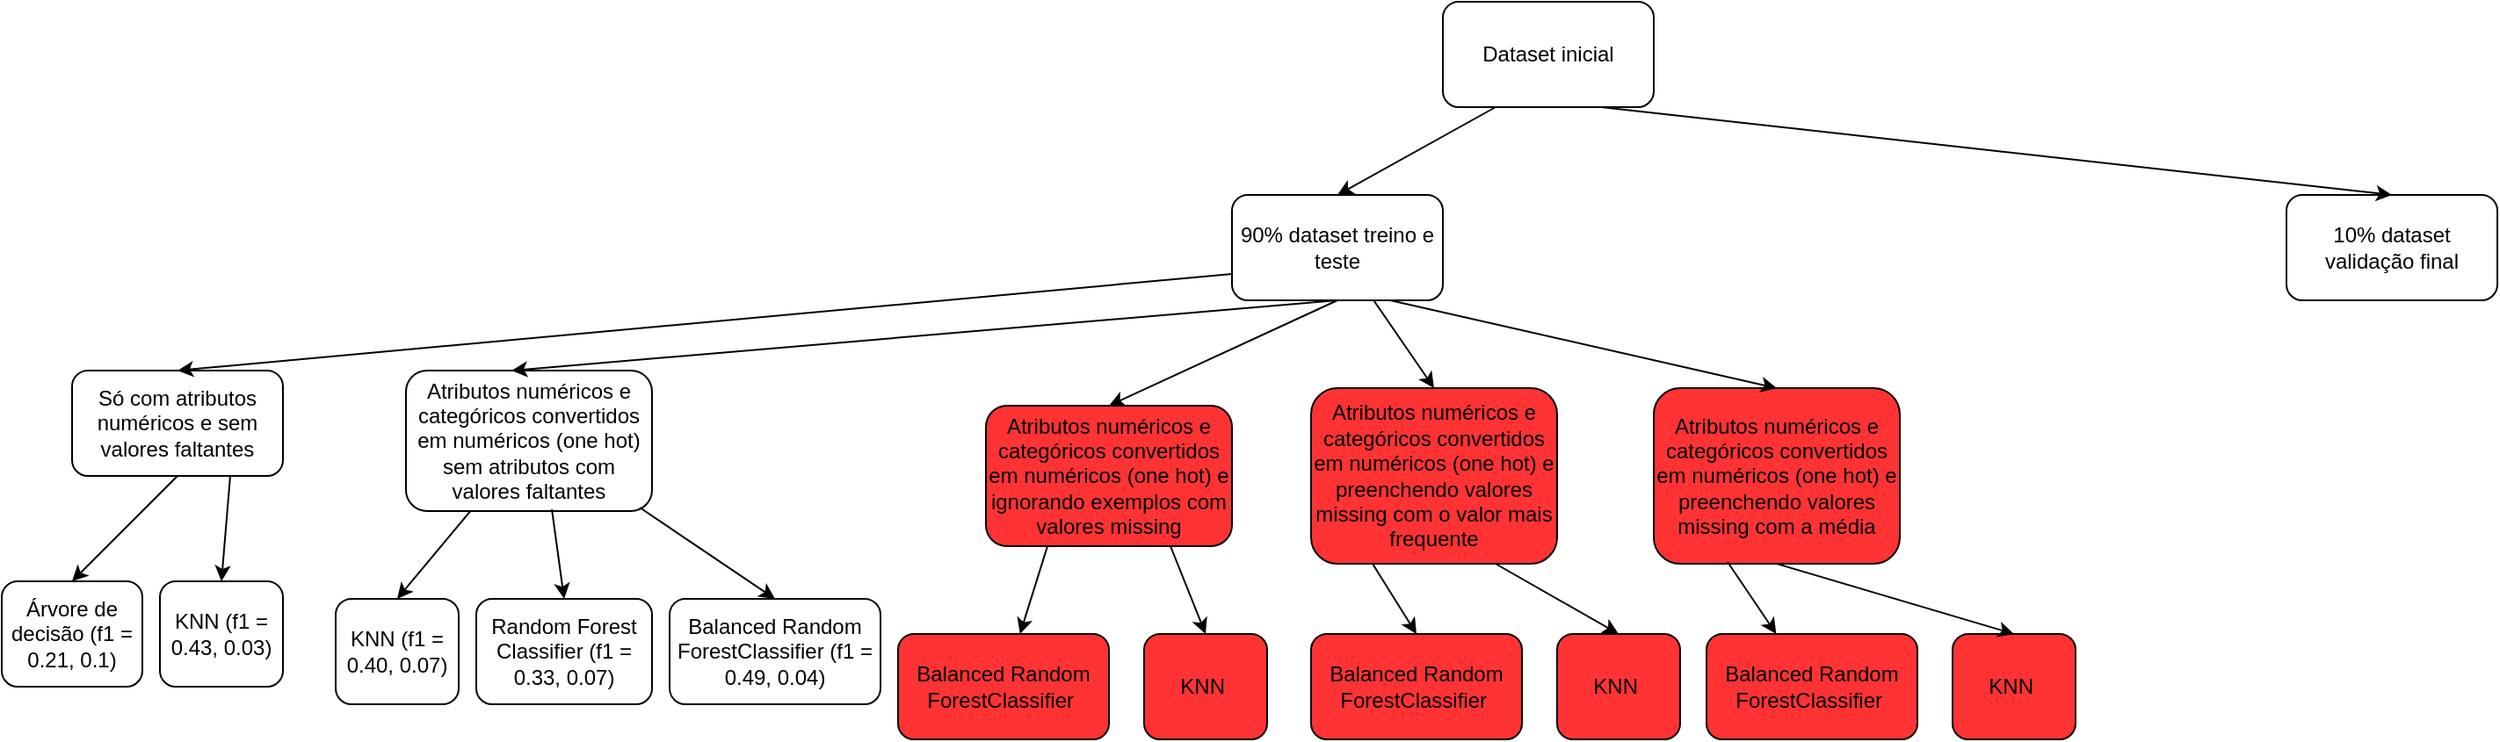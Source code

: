 <mxfile version="13.6.2" type="device"><diagram id="UtAx6i3h8-xXlRJj1PEW" name="Page-1"><mxGraphModel dx="2132" dy="740" grid="1" gridSize="10" guides="1" tooltips="1" connect="1" arrows="1" fold="1" page="1" pageScale="1" pageWidth="850" pageHeight="1100" math="0" shadow="0"><root><mxCell id="0"/><mxCell id="1" parent="0"/><mxCell id="U6_1BPALAylQ5NsY7NLk-1" value="Dataset inicial" style="rounded=1;whiteSpace=wrap;html=1;" vertex="1" parent="1"><mxGeometry x="330" y="50" width="120" height="60" as="geometry"/></mxCell><mxCell id="U6_1BPALAylQ5NsY7NLk-2" value="10% dataset validação final" style="rounded=1;whiteSpace=wrap;html=1;" vertex="1" parent="1"><mxGeometry x="810" y="160" width="120" height="60" as="geometry"/></mxCell><mxCell id="U6_1BPALAylQ5NsY7NLk-3" value="90% dataset treino e teste" style="rounded=1;whiteSpace=wrap;html=1;" vertex="1" parent="1"><mxGeometry x="210" y="160" width="120" height="60" as="geometry"/></mxCell><mxCell id="U6_1BPALAylQ5NsY7NLk-4" value="" style="endArrow=classic;html=1;exitX=0.25;exitY=1;exitDx=0;exitDy=0;entryX=0.5;entryY=0;entryDx=0;entryDy=0;" edge="1" parent="1" source="U6_1BPALAylQ5NsY7NLk-1" target="U6_1BPALAylQ5NsY7NLk-3"><mxGeometry width="50" height="50" relative="1" as="geometry"><mxPoint x="310" y="310" as="sourcePoint"/><mxPoint x="360" y="260" as="targetPoint"/></mxGeometry></mxCell><mxCell id="U6_1BPALAylQ5NsY7NLk-5" value="" style="endArrow=classic;html=1;exitX=0.75;exitY=1;exitDx=0;exitDy=0;entryX=0.5;entryY=0;entryDx=0;entryDy=0;" edge="1" parent="1" source="U6_1BPALAylQ5NsY7NLk-1" target="U6_1BPALAylQ5NsY7NLk-2"><mxGeometry width="50" height="50" relative="1" as="geometry"><mxPoint x="420" y="350" as="sourcePoint"/><mxPoint x="470" y="300" as="targetPoint"/></mxGeometry></mxCell><mxCell id="U6_1BPALAylQ5NsY7NLk-6" value="Árvore de decisão (f1 = 0.21, 0.1)" style="rounded=1;whiteSpace=wrap;html=1;" vertex="1" parent="1"><mxGeometry x="-490" y="380" width="80" height="60" as="geometry"/></mxCell><mxCell id="U6_1BPALAylQ5NsY7NLk-7" value="Só com atributos numéricos e sem valores faltantes" style="rounded=1;whiteSpace=wrap;html=1;" vertex="1" parent="1"><mxGeometry x="-450" y="260" width="120" height="60" as="geometry"/></mxCell><mxCell id="U6_1BPALAylQ5NsY7NLk-8" value="" style="endArrow=classic;html=1;exitX=0;exitY=0.75;exitDx=0;exitDy=0;entryX=0.5;entryY=0;entryDx=0;entryDy=0;" edge="1" parent="1" source="U6_1BPALAylQ5NsY7NLk-3" target="U6_1BPALAylQ5NsY7NLk-7"><mxGeometry width="50" height="50" relative="1" as="geometry"><mxPoint y="250" as="sourcePoint"/><mxPoint x="50" y="200" as="targetPoint"/></mxGeometry></mxCell><mxCell id="U6_1BPALAylQ5NsY7NLk-9" value="" style="endArrow=classic;html=1;exitX=0.5;exitY=1;exitDx=0;exitDy=0;entryX=0.5;entryY=0;entryDx=0;entryDy=0;" edge="1" parent="1" source="U6_1BPALAylQ5NsY7NLk-7" target="U6_1BPALAylQ5NsY7NLk-6"><mxGeometry width="50" height="50" relative="1" as="geometry"><mxPoint x="-220" y="580" as="sourcePoint"/><mxPoint x="-180" y="340" as="targetPoint"/></mxGeometry></mxCell><mxCell id="U6_1BPALAylQ5NsY7NLk-10" value="KNN (f1 = 0.43, 0.03)" style="rounded=1;whiteSpace=wrap;html=1;" vertex="1" parent="1"><mxGeometry x="-400" y="380" width="70" height="60" as="geometry"/></mxCell><mxCell id="U6_1BPALAylQ5NsY7NLk-11" value="" style="endArrow=classic;html=1;exitX=0.75;exitY=1;exitDx=0;exitDy=0;entryX=0.5;entryY=0;entryDx=0;entryDy=0;" edge="1" parent="1" source="U6_1BPALAylQ5NsY7NLk-7" target="U6_1BPALAylQ5NsY7NLk-10"><mxGeometry width="50" height="50" relative="1" as="geometry"><mxPoint x="-30" y="370" as="sourcePoint"/><mxPoint x="20" y="320" as="targetPoint"/></mxGeometry></mxCell><mxCell id="U6_1BPALAylQ5NsY7NLk-12" value="Atributos numéricos e categóricos convertidos em numéricos (one hot) sem atributos com valores faltantes" style="rounded=1;whiteSpace=wrap;html=1;" vertex="1" parent="1"><mxGeometry x="-260" y="260" width="140" height="80" as="geometry"/></mxCell><mxCell id="U6_1BPALAylQ5NsY7NLk-13" value="" style="endArrow=classic;html=1;exitX=0.5;exitY=1;exitDx=0;exitDy=0;entryX=0.429;entryY=0;entryDx=0;entryDy=0;entryPerimeter=0;" edge="1" parent="1" source="U6_1BPALAylQ5NsY7NLk-3" target="U6_1BPALAylQ5NsY7NLk-12"><mxGeometry width="50" height="50" relative="1" as="geometry"><mxPoint x="350" y="460" as="sourcePoint"/><mxPoint x="300" y="260" as="targetPoint"/></mxGeometry></mxCell><mxCell id="U6_1BPALAylQ5NsY7NLk-14" value="KNN (f1 = 0.40, 0.07)" style="rounded=1;whiteSpace=wrap;html=1;" vertex="1" parent="1"><mxGeometry x="-300" y="390" width="70" height="60" as="geometry"/></mxCell><mxCell id="U6_1BPALAylQ5NsY7NLk-15" value="Random Forest Classifier (f1 = 0.33, 0.07)" style="rounded=1;whiteSpace=wrap;html=1;" vertex="1" parent="1"><mxGeometry x="-220" y="390" width="100" height="60" as="geometry"/></mxCell><mxCell id="U6_1BPALAylQ5NsY7NLk-16" value="" style="endArrow=classic;html=1;entryX=0.5;entryY=0;entryDx=0;entryDy=0;" edge="1" parent="1" source="U6_1BPALAylQ5NsY7NLk-12" target="U6_1BPALAylQ5NsY7NLk-14"><mxGeometry width="50" height="50" relative="1" as="geometry"><mxPoint x="-90" y="610" as="sourcePoint"/><mxPoint x="-90" y="430" as="targetPoint"/></mxGeometry></mxCell><mxCell id="U6_1BPALAylQ5NsY7NLk-17" value="" style="endArrow=classic;html=1;exitX=0.593;exitY=0.988;exitDx=0;exitDy=0;exitPerimeter=0;entryX=0.5;entryY=0;entryDx=0;entryDy=0;" edge="1" parent="1" source="U6_1BPALAylQ5NsY7NLk-12" target="U6_1BPALAylQ5NsY7NLk-15"><mxGeometry width="50" height="50" relative="1" as="geometry"><mxPoint x="70" y="570" as="sourcePoint"/><mxPoint x="120" y="520" as="targetPoint"/></mxGeometry></mxCell><mxCell id="U6_1BPALAylQ5NsY7NLk-20" value="Balanced Random ForestClassifier (f1 = 0.49, 0.04)" style="rounded=1;whiteSpace=wrap;html=1;" vertex="1" parent="1"><mxGeometry x="-110" y="390" width="120" height="60" as="geometry"/></mxCell><mxCell id="U6_1BPALAylQ5NsY7NLk-21" value="" style="endArrow=classic;html=1;entryX=0.5;entryY=0;entryDx=0;entryDy=0;exitX=0.95;exitY=0.975;exitDx=0;exitDy=0;exitPerimeter=0;" edge="1" parent="1" source="U6_1BPALAylQ5NsY7NLk-12" target="U6_1BPALAylQ5NsY7NLk-20"><mxGeometry width="50" height="50" relative="1" as="geometry"><mxPoint y="330" as="sourcePoint"/><mxPoint x="-50" y="390" as="targetPoint"/></mxGeometry></mxCell><mxCell id="U6_1BPALAylQ5NsY7NLk-22" value="Atributos numéricos e categóricos convertidos em numéricos (one hot) e preenchendo valores missing com o valor mais frequente" style="rounded=1;whiteSpace=wrap;html=1;fillColor=#FF3333;" vertex="1" parent="1"><mxGeometry x="255" y="270" width="140" height="100" as="geometry"/></mxCell><mxCell id="U6_1BPALAylQ5NsY7NLk-23" value="Atributos numéricos e categóricos convertidos em numéricos (one hot) e ignorando exemplos com valores missing" style="rounded=1;whiteSpace=wrap;html=1;fillColor=#FF3333;" vertex="1" parent="1"><mxGeometry x="70" y="280" width="140" height="80" as="geometry"/></mxCell><mxCell id="U6_1BPALAylQ5NsY7NLk-24" value="Atributos numéricos e categóricos convertidos em numéricos (one hot) e preenchendo valores missing com a média" style="rounded=1;whiteSpace=wrap;html=1;fillColor=#FF3333;" vertex="1" parent="1"><mxGeometry x="450" y="270" width="140" height="100" as="geometry"/></mxCell><mxCell id="U6_1BPALAylQ5NsY7NLk-25" value="Balanced Random ForestClassifier&amp;nbsp;" style="rounded=1;whiteSpace=wrap;html=1;fillColor=#FF3333;" vertex="1" parent="1"><mxGeometry x="20" y="410" width="120" height="60" as="geometry"/></mxCell><mxCell id="U6_1BPALAylQ5NsY7NLk-26" value="KNN&amp;nbsp;" style="rounded=1;whiteSpace=wrap;html=1;fillColor=#FF3333;" vertex="1" parent="1"><mxGeometry x="160" y="410" width="70" height="60" as="geometry"/></mxCell><mxCell id="U6_1BPALAylQ5NsY7NLk-27" value="" style="endArrow=classic;html=1;exitX=0.25;exitY=1;exitDx=0;exitDy=0;" edge="1" parent="1" source="U6_1BPALAylQ5NsY7NLk-23" target="U6_1BPALAylQ5NsY7NLk-25"><mxGeometry width="50" height="50" relative="1" as="geometry"><mxPoint x="180" y="560" as="sourcePoint"/><mxPoint x="230" y="510" as="targetPoint"/></mxGeometry></mxCell><mxCell id="U6_1BPALAylQ5NsY7NLk-28" value="" style="endArrow=classic;html=1;exitX=0.75;exitY=1;exitDx=0;exitDy=0;entryX=0.5;entryY=0;entryDx=0;entryDy=0;" edge="1" parent="1" source="U6_1BPALAylQ5NsY7NLk-23" target="U6_1BPALAylQ5NsY7NLk-26"><mxGeometry width="50" height="50" relative="1" as="geometry"><mxPoint x="115" y="370" as="sourcePoint"/><mxPoint x="107.5" y="400" as="targetPoint"/></mxGeometry></mxCell><mxCell id="U6_1BPALAylQ5NsY7NLk-29" value="" style="endArrow=classic;html=1;exitX=0.5;exitY=1;exitDx=0;exitDy=0;entryX=0.5;entryY=0;entryDx=0;entryDy=0;" edge="1" parent="1" source="U6_1BPALAylQ5NsY7NLk-3" target="U6_1BPALAylQ5NsY7NLk-23"><mxGeometry width="50" height="50" relative="1" as="geometry"><mxPoint x="260" y="400" as="sourcePoint"/><mxPoint x="310" y="350" as="targetPoint"/></mxGeometry></mxCell><mxCell id="U6_1BPALAylQ5NsY7NLk-30" value="Balanced Random ForestClassifier&amp;nbsp;" style="rounded=1;whiteSpace=wrap;html=1;fillColor=#FF3333;" vertex="1" parent="1"><mxGeometry x="255" y="410" width="120" height="60" as="geometry"/></mxCell><mxCell id="U6_1BPALAylQ5NsY7NLk-31" value="KNN&amp;nbsp;" style="rounded=1;whiteSpace=wrap;html=1;fillColor=#FF3333;" vertex="1" parent="1"><mxGeometry x="395" y="410" width="70" height="60" as="geometry"/></mxCell><mxCell id="U6_1BPALAylQ5NsY7NLk-32" value="" style="endArrow=classic;html=1;exitX=0.25;exitY=1;exitDx=0;exitDy=0;entryX=0.5;entryY=0;entryDx=0;entryDy=0;" edge="1" parent="1" source="U6_1BPALAylQ5NsY7NLk-22" target="U6_1BPALAylQ5NsY7NLk-30"><mxGeometry width="50" height="50" relative="1" as="geometry"><mxPoint x="185" y="370" as="sourcePoint"/><mxPoint x="205" y="420" as="targetPoint"/></mxGeometry></mxCell><mxCell id="U6_1BPALAylQ5NsY7NLk-33" value="" style="endArrow=classic;html=1;exitX=0.75;exitY=1;exitDx=0;exitDy=0;entryX=0.5;entryY=0;entryDx=0;entryDy=0;" edge="1" parent="1" source="U6_1BPALAylQ5NsY7NLk-22" target="U6_1BPALAylQ5NsY7NLk-31"><mxGeometry width="50" height="50" relative="1" as="geometry"><mxPoint x="355" y="380" as="sourcePoint"/><mxPoint x="330" y="420" as="targetPoint"/></mxGeometry></mxCell><mxCell id="U6_1BPALAylQ5NsY7NLk-34" value="Balanced Random ForestClassifier&amp;nbsp;" style="rounded=1;whiteSpace=wrap;html=1;fillColor=#FF3333;" vertex="1" parent="1"><mxGeometry x="480" y="410" width="120" height="60" as="geometry"/></mxCell><mxCell id="U6_1BPALAylQ5NsY7NLk-35" value="KNN&amp;nbsp;" style="rounded=1;whiteSpace=wrap;html=1;fillColor=#FF3333;" vertex="1" parent="1"><mxGeometry x="620" y="410" width="70" height="60" as="geometry"/></mxCell><mxCell id="U6_1BPALAylQ5NsY7NLk-36" value="" style="endArrow=classic;html=1;exitX=0.3;exitY=0.99;exitDx=0;exitDy=0;exitPerimeter=0;" edge="1" parent="1" source="U6_1BPALAylQ5NsY7NLk-24" target="U6_1BPALAylQ5NsY7NLk-34"><mxGeometry width="50" height="50" relative="1" as="geometry"><mxPoint x="405" y="380" as="sourcePoint"/><mxPoint x="440" y="420" as="targetPoint"/></mxGeometry></mxCell><mxCell id="U6_1BPALAylQ5NsY7NLk-37" value="" style="endArrow=classic;html=1;entryX=0.5;entryY=0;entryDx=0;entryDy=0;exitX=0.5;exitY=1;exitDx=0;exitDy=0;" edge="1" parent="1" source="U6_1BPALAylQ5NsY7NLk-24" target="U6_1BPALAylQ5NsY7NLk-35"><mxGeometry width="50" height="50" relative="1" as="geometry"><mxPoint x="580" y="370" as="sourcePoint"/><mxPoint x="584.62" y="411" as="targetPoint"/></mxGeometry></mxCell><mxCell id="U6_1BPALAylQ5NsY7NLk-39" value="" style="endArrow=classic;html=1;exitX=0.75;exitY=1;exitDx=0;exitDy=0;entryX=0.5;entryY=0;entryDx=0;entryDy=0;" edge="1" parent="1" source="U6_1BPALAylQ5NsY7NLk-3" target="U6_1BPALAylQ5NsY7NLk-24"><mxGeometry width="50" height="50" relative="1" as="geometry"><mxPoint x="390" y="270" as="sourcePoint"/><mxPoint x="440" y="220" as="targetPoint"/></mxGeometry></mxCell><mxCell id="U6_1BPALAylQ5NsY7NLk-40" value="" style="endArrow=classic;html=1;entryX=0.5;entryY=0;entryDx=0;entryDy=0;" edge="1" parent="1" source="U6_1BPALAylQ5NsY7NLk-3" target="U6_1BPALAylQ5NsY7NLk-22"><mxGeometry width="50" height="50" relative="1" as="geometry"><mxPoint x="410" y="250" as="sourcePoint"/><mxPoint x="460" y="200" as="targetPoint"/></mxGeometry></mxCell></root></mxGraphModel></diagram></mxfile>